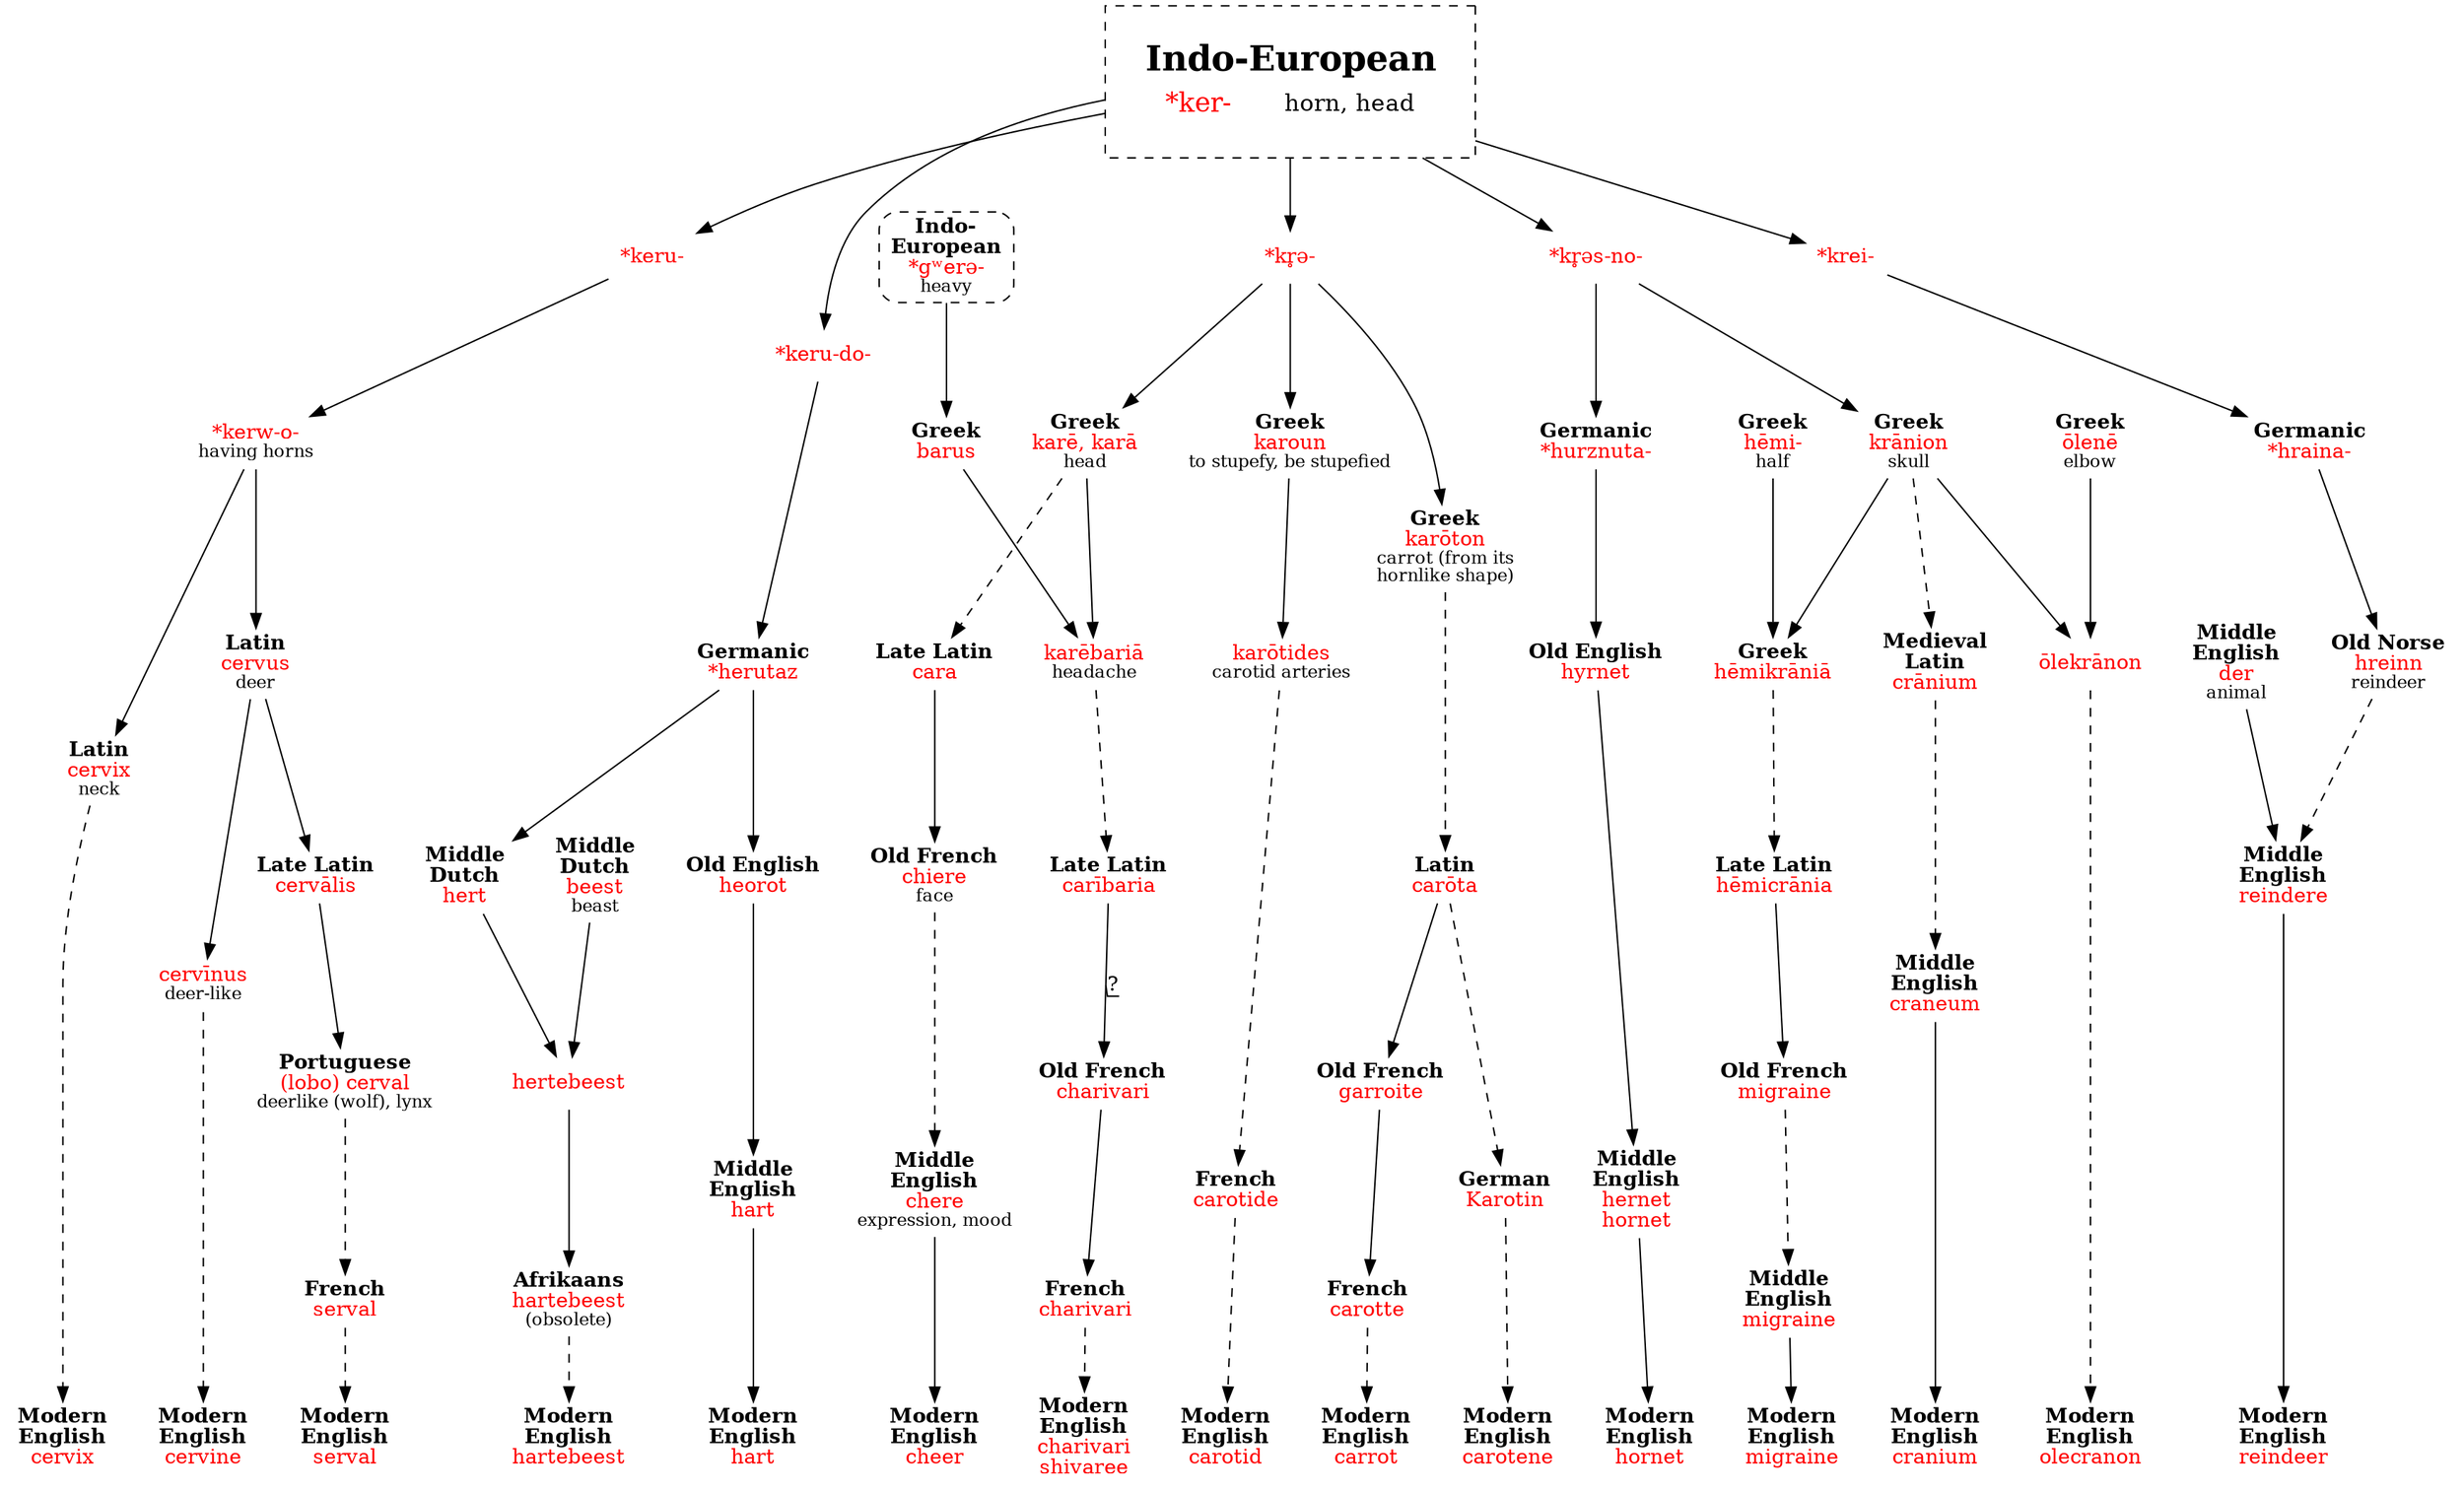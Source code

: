 strict digraph {
/* sources: AHD */
node [shape=none]

ker [label=<<table border="0"><tr><td colspan="2"><font point-size="24"><b>Indo-European</b></font></td></tr><tr><td><font point-size="18" color="red">*ker-</font></td><td><font point-size="16">horn, head</font></td></tr></table>> tooltip="Indo-European \"*ker-\" horn, head" shape=rect style=dashed peripheries=1 margin=.3 URL="ker-horn0.svg"]

// cervine
keru [label=<<font color="red">*keru-</font>>]
kerwo [label=<<font color="red">*kerw-o-</font><br/><font point-size="12">having horns</font>>]
cervusL [label=<<b>Latin</b><br/><font color="red">cervus</font><br/><font point-size="12">deer</font>>]
cervinusL [label=<<font color="red">cervīnus</font><br/><font point-size="12">deer-like</font>>]
cervine [label=<<b>Modern<br/>English</b><br/><font color="red">cervine</font>>]
ker -> keru -> kerwo -> cervusL -> cervinusL
cervinusL -> cervine [style=dashed]

// serval
cervalisL [label=<<b>Late Latin</b><br/><font color="red">cervālis</font>>]
cervalP [label=<<b>Portuguese</b><br/><font color="red">(lobo) cerval</font><br/><font point-size="12">deerlike (wolf), lynx</font>>]
servalF [label=<<b>French</b><br/><font color="red">serval</font>>]
serval [label=<<b>Modern<br/>English</b><br/><font color="red">serval</font>>]
cervusL -> cervalisL -> cervalP
cervalP -> servalF -> serval [style=dashed]

// cervix
cervixL [label=<<b>Latin</b><br/><font color="red">cervix</font><br/><font point-size="12">neck</font>>]
cervix [label=<<b>Modern<br/>English</b><br/><font color="red">cervix</font>>]
kerwo -> cervixL
cervixL -> cervix [style=dashed]

// hart
kerudo [label=<<font color="red">*keru-do-</font>>]
herutazGc [label=<<b>Germanic</b><br/><font color="red">*herutaz</font>>]
heorotOE [label=<<b>Old English</b><br/><font color="red">heorot</font>>]
hartME [label=<<b>Middle<br/>English</b><br/><font color="red">hart</font>>]
hart [label=<<b>Modern<br/>English</b><br/><font color="red">hart</font>>]
ker -> kerudo -> herutazGc -> heorotOE -> hartME -> hart

// hartebeest
hertMD [label=<<b>Middle<br/>Dutch</b><br/><font color="red">hert</font>>]
beestMD [label=<<b>Middle<br/>Dutch</b><br/><font color="red">beest</font><br/><font point-size="12">beast</font>>]
hertebeestMD [label=<<font color="red">hertebeest</font>>]
hartebeestA [label=<<b>Afrikaans</b><br/><font color="red">hartebeest</font><br/><font point-size="12">(obsolete)</font>>]
hartebeest [label=<<b>Modern<br/>English</b><br/><font color="red">hartebeest</font>>]
herutazGc -> hertMD
{ hertMD beestMD } -> hertebeestMD -> hartebeestA
hartebeestA -> hartebeest [style=dashed]

// charivari
kre [label=<<font color="red">*kr̥ə-</font>>]
kareGk [label=<<b>Greek</b><br/><font color="red">karē, karā</font><br/><font point-size="12">head</font>>]
gwereIE [label=<<b>Indo-<br/>European</b><br/><font color="red">*gʷerə-</font><br/><font point-size="12">heavy</font>> shape=box style="dashed,rounded" URL="gwere-heavy.svg"]
barusGk [label=<<b>Greek</b><br/><font color="red">barus</font>>]
karebariaGk [label=<<font color="red">karēbariā</font><br/><font point-size="12">headache</font>>]
caribariaL [label=<<b>Late Latin</b><br/><font color="red">carībaria</font>>]
charivariOF [label=<<b>Old French</b><br/><font color="red">charivari</font>>]
charivariF [label=<<b>French</b><br/><font color="red">charivari</font>>]
charivari [label=<<b>Modern<br/>English</b><br/><font color="red">charivari<br/>shivaree</font>>]
ker -> kre -> kareGk
gwereIE -> barusGk
{ kareGk barusGk } -> karebariaGk
karebariaGk -> caribariaL [style=dashed]
caribariaL -> charivariOF [label="?" decorate=true]
charivariOF -> charivariF
charivariF -> charivari [style=dashed]

// cheer
caraL [label=<<b>Late Latin</b><br/><font color="red">cara</font>>]
chiereOF [label=<<b>Old French</b><br/><font color="red">chiere</font><br/><font point-size="12">face</font>>]
chereME [label=<<b>Middle<br/>English</b><br/><font color="red">chere</font><br/><font point-size="12">expression, mood</font>>]
cheer [label=<<b>Modern<br/>English</b><br/><font color="red">cheer</font>>]
kareGk -> caraL [style=dashed]
caraL -> chiereOF
chiereOF -> chereME [style=dashed]
chereME -> cheer

// carotid
karounGk [label=<<b>Greek</b><br/><font color="red">karoun</font><br/><font point-size="12">to stupefy, be stupefied</font>>]
karotidesGk [label=<<font color="red">karōtides</font><br/><font point-size="12">carotid arteries</font>>]
carotideF [label=<<b>French</b><br/><font color="red">carotide</font>>]
carotid [label=<<b>Modern<br/>English</b><br/><font color="red">carotid</font>>]
kre -> karounGk -> karotidesGk
karotidesGk -> carotideF -> carotid [style=dashed]

// carrot
karotonGk [label=<<b>Greek</b><br/><font color="red">karōton</font><br/><font point-size="12">carrot (from its<br/>hornlike shape)</font>>]
carotaL [label=<<b>Latin</b><br/><font color="red">carōta</font>>]
garroiteOF [label=<<b>Old French</b><br/><font color="red">garroite</font>>]
carotteF [label=<<b>French</b><br/><font color="red">carotte</font>>]
carrot [label=<<b>Modern<br/>English</b><br/><font color="red">carrot</font>>]
kre -> karotonGk
karotonGk -> carotaL [style=dashed]
carotaL -> garroiteOF -> carotteF
carotteF -> carrot [style=dashed]

// carotene
karotinGm [label=<<b>German</b><br/><font color="red">Karotin</font>>]
carotene [label=<<b>Modern<br/>English</b><br/><font color="red">carotene</font>>]
carotaL -> karotinGm -> carotene [style=dashed]

// cranium
kresno [label=<<font color="red">*kr̥əs-no-</font>>]
kranionGk [label=<<b>Greek</b><br/><font color="red">krānion</font><br/><font point-size="12">skull</font>>]
craniumL [label=<<b>Medieval<br/>Latin</b><br/><font color="red">crānium</font>>]
craneumME [label=<<b>Middle<br/>English</b><br/><font color="red">craneum</font>>]
cranium [label=<<b>Modern<br/>English</b><br/><font color="red">cranium</font>>]
ker -> kresno -> kranionGk
kranionGk -> craniumL -> craneumME [style=dashed]
craneumME -> cranium

// migraine
hemiGk [label=<<b>Greek</b><br/><font color="red">hēmi-</font><br/><font point-size="12">half</font>>]
hemikraniaGk [label=<<b>Greek</b><br/><font color="red">hēmikrāniā</font>>]
hemicraniaL [label=<<b>Late Latin</b><br/><font color="red">hēmicrānia</font>>]
migraineOF [label=<<b>Old French</b><br/><font color="red">migraine</font>>]
migraineME [label=<<b>Middle<br/>English</b><br/><font color="red">migraine</font>>]
migraine [label=<<b>Modern<br/>English</b><br/><font color="red">migraine</font>>]
{ hemiGk kranionGk } -> hemikraniaGk
hemikraniaGk -> hemicraniaL [style=dashed]
hemicraniaL -> migraineOF
migraineOF -> migraineME [style=dashed]
migraineME -> migraine

// olecranon
oleneGk [label=<<b>Greek</b><br/><font color="red">ōlenē</font><br/><font point-size="12">elbow</font>>]
olekranonGk [label=<<font color="red">ōlekrānon</font>>]
olecranon [label=<<b>Modern<br/>English</b><br/><font color="red">olecranon</font>>]
{ oleneGk kranionGk } -> olekranonGk
olekranonGk -> olecranon [style=dashed]

// hornet
hurznutaGc [label=<<b>Germanic</b><br/><font color="red">*hurznuta-</font>>]
hyrnetOE [label=<<b>Old English</b><br/><font color="red">hyrnet</font>>]
hernetME [label=<<b>Middle<br/>English</b><br/><font color="red">hernet<br/>hornet</font>>]
hornet [label=<<b>Modern<br/>English</b><br/><font color="red">hornet</font>>]
kresno -> hurznutaGc -> hyrnetOE -> hernetME -> hornet

// reindeer
krei [label=<<font color="red">*krei-</font>>]
hrainaGc [label=<<b>Germanic</b><br/><font color="red">*hraina-</font>>]
hreinnON [label=<<b>Old Norse</b><br/><font color="red">hreinn</font><br/><font point-size="12">reindeer</font>>]
derME [label=<<b>Middle<br/>English</b><br/><font color="red">der</font><br/><font point-size="12">animal</font>>]
reindereME [label=<<b>Middle<br/>English</b><br/><font color="red">reindere</font>>]
reindeer [label=<<b>Modern<br/>English</b><br/><font color="red">reindeer</font>>]
ker -> krei -> hrainaGc -> hreinnON
hreinnON -> reindereME [style=dashed]
derME -> reindereME
reindereME -> reindeer

{ rank=sink cervine serval cervix hart hartebeest charivari cheer carotid carrot carotene cranium migraine olecranon hornet reindeer }
}